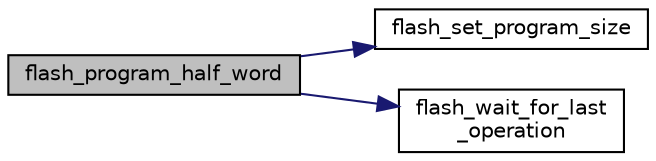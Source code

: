 digraph "flash_program_half_word"
{
  edge [fontname="Helvetica",fontsize="10",labelfontname="Helvetica",labelfontsize="10"];
  node [fontname="Helvetica",fontsize="10",shape=record];
  rankdir="LR";
  Node1 [label="flash_program_half_word",height=0.2,width=0.4,color="black", fillcolor="grey75", style="filled", fontcolor="black"];
  Node1 -> Node2 [color="midnightblue",fontsize="10",style="solid",fontname="Helvetica"];
  Node2 [label="flash_set_program_size",height=0.2,width=0.4,color="black", fillcolor="white", style="filled",URL="$group__flash__file.html#gabe30bb2a8f268a494d3600c0dfc5406d",tooltip="Set the Program Parallelism Size. "];
  Node1 -> Node3 [color="midnightblue",fontsize="10",style="solid",fontname="Helvetica"];
  Node3 [label="flash_wait_for_last\l_operation",height=0.2,width=0.4,color="black", fillcolor="white", style="filled",URL="$group__flash__defines.html#ga72ce389bb20296771479ace8cdb62dff",tooltip="Wait until Last Operation has Ended. "];
}
